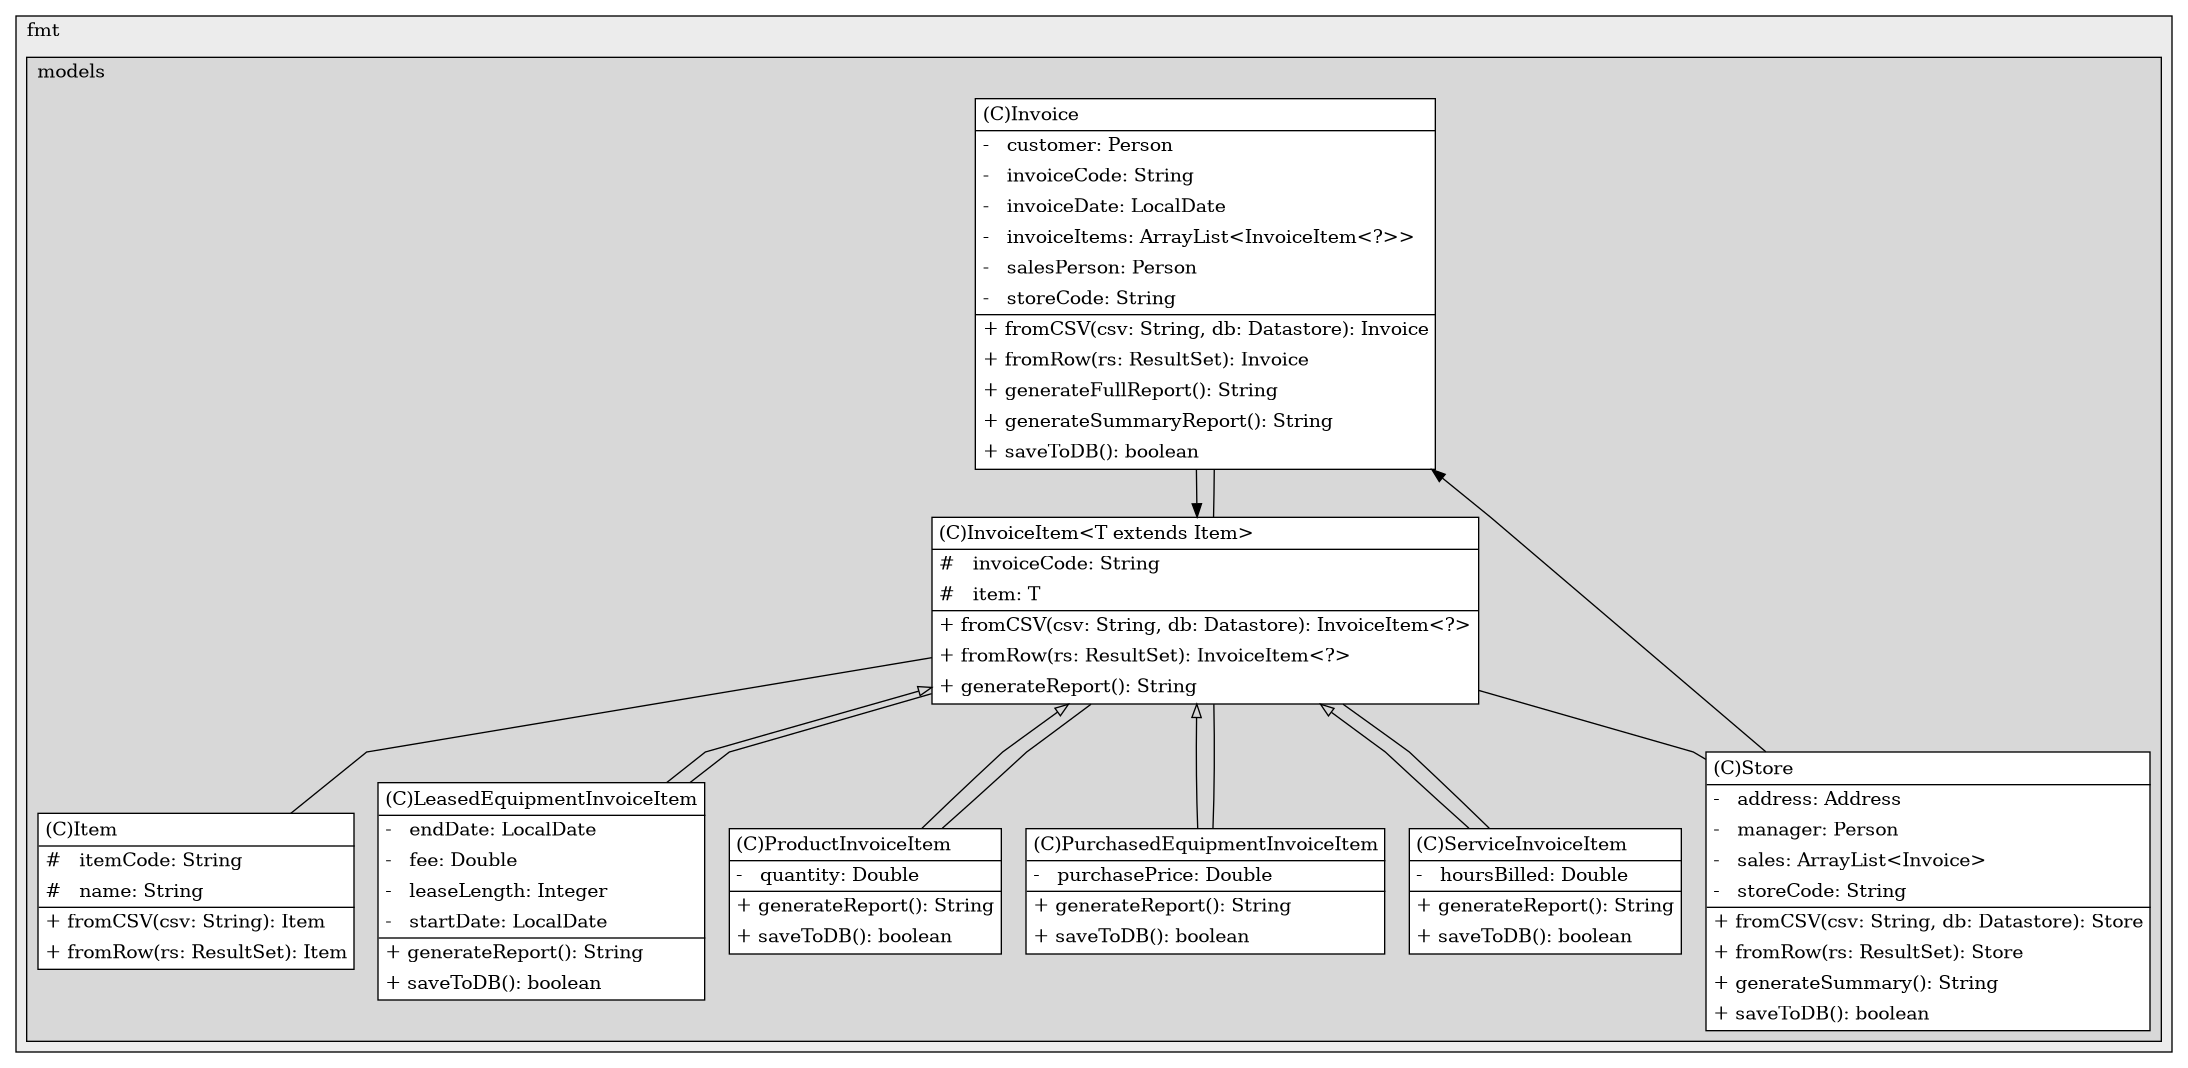 @startuml

/' diagram meta data start
config=StructureConfiguration;
{
  "projectClassification": {
    "searchMode": "OpenProject", // OpenProject, AllProjects
    "includedProjects": "",
    "pathEndKeywords": "*.impl",
    "isClientPath": "",
    "isClientName": "",
    "isTestPath": "",
    "isTestName": "",
    "isMappingPath": "",
    "isMappingName": "",
    "isDataAccessPath": "",
    "isDataAccessName": "",
    "isDataStructurePath": "",
    "isDataStructureName": "",
    "isInterfaceStructuresPath": "",
    "isInterfaceStructuresName": "",
    "isEntryPointPath": "",
    "isEntryPointName": "",
    "treatFinalFieldsAsMandatory": false
  },
  "graphRestriction": {
    "classPackageExcludeFilter": "",
    "classPackageIncludeFilter": "",
    "classNameExcludeFilter": "",
    "classNameIncludeFilter": "",
    "methodNameExcludeFilter": "",
    "methodNameIncludeFilter": "",
    "removeByInheritance": "", // inheritance/annotation based filtering is done in a second step
    "removeByAnnotation": "",
    "removeByClassPackage": "", // cleanup the graph after inheritance/annotation based filtering is done
    "removeByClassName": "",
    "cutMappings": false,
    "cutEnum": true,
    "cutTests": true,
    "cutClient": true,
    "cutDataAccess": false,
    "cutInterfaceStructures": false,
    "cutDataStructures": false,
    "cutGetterAndSetter": true,
    "cutConstructors": true
  },
  "graphTraversal": {
    "forwardDepth": 6,
    "backwardDepth": 6,
    "classPackageExcludeFilter": "",
    "classPackageIncludeFilter": "",
    "classNameExcludeFilter": "",
    "classNameIncludeFilter": "",
    "methodNameExcludeFilter": "",
    "methodNameIncludeFilter": "",
    "hideMappings": false,
    "hideDataStructures": false,
    "hidePrivateMethods": true,
    "hideInterfaceCalls": true, // indirection: implementation -> interface (is hidden) -> implementation
    "onlyShowApplicationEntryPoints": false, // root node is included
    "useMethodCallsForStructureDiagram": "ForwardOnly" // ForwardOnly, BothDirections, No
  },
  "details": {
    "aggregation": "GroupByClass", // ByClass, GroupByClass, None
    "showClassGenericTypes": true,
    "showMethods": true,
    "showMethodParameterNames": true,
    "showMethodParameterTypes": true,
    "showMethodReturnType": true,
    "showPackageLevels": 2,
    "showDetailedClassStructure": true
  },
  "rootClass": "com.fmt.ReportGenerator",
  "extensionCallbackMethod": "" // qualified.class.name#methodName - signature: public static String method(String)
}
diagram meta data end '/



digraph g {
    rankdir="TB"
    splines=polyline


'nodes
subgraph cluster_101517 {
   	label=fmt
	labeljust=l
	fillcolor="#ececec"
	style=filled

subgraph cluster_904348949 {
   	label=models
	labeljust=l
	fillcolor="#d8d8d8"
	style=filled


Invoice1788277384[
	label=<<TABLE BORDER="1" CELLBORDER="0" CELLPADDING="4" CELLSPACING="0">
<TR><TD ALIGN="LEFT" >(C)Invoice</TD></TR>
<HR/>
<TR><TD ALIGN="LEFT" >-   customer: Person </TD></TR>
<TR><TD ALIGN="LEFT" >-   invoiceCode: String </TD></TR>
<TR><TD ALIGN="LEFT" >-   invoiceDate: LocalDate </TD></TR>
<TR><TD ALIGN="LEFT" >-   invoiceItems: ArrayList&lt;InvoiceItem&lt;?&gt;&gt; </TD></TR>
<TR><TD ALIGN="LEFT" >-   salesPerson: Person </TD></TR>
<TR><TD ALIGN="LEFT" >-   storeCode: String </TD></TR>
<HR/>
<TR><TD ALIGN="LEFT" >+ fromCSV(csv: String, db: Datastore): Invoice</TD></TR>
<TR><TD ALIGN="LEFT" >+ fromRow(rs: ResultSet): Invoice</TD></TR>
<TR><TD ALIGN="LEFT" >+ generateFullReport(): String</TD></TR>
<TR><TD ALIGN="LEFT" >+ generateSummaryReport(): String</TD></TR>
<TR><TD ALIGN="LEFT" >+ saveToDB(): boolean</TD></TR>
</TABLE>>
	style=filled
	margin=0
	shape=plaintext
	fillcolor="#FFFFFF"
];

InvoiceItem72964457[
	label=<<TABLE BORDER="1" CELLBORDER="0" CELLPADDING="4" CELLSPACING="0">
<TR><TD ALIGN="LEFT" >(C)InvoiceItem&lt;T extends Item&gt;</TD></TR>
<HR/>
<TR><TD ALIGN="LEFT" >#   invoiceCode: String </TD></TR>
<TR><TD ALIGN="LEFT" >#   item: T </TD></TR>
<HR/>
<TR><TD ALIGN="LEFT" >+ fromCSV(csv: String, db: Datastore): InvoiceItem&lt;?&gt;</TD></TR>
<TR><TD ALIGN="LEFT" >+ fromRow(rs: ResultSet): InvoiceItem&lt;?&gt;</TD></TR>
<TR><TD ALIGN="LEFT" >+ generateReport(): String</TD></TR>
</TABLE>>
	style=filled
	margin=0
	shape=plaintext
	fillcolor="#FFFFFF"
];

Item200022070[
	label=<<TABLE BORDER="1" CELLBORDER="0" CELLPADDING="4" CELLSPACING="0">
<TR><TD ALIGN="LEFT" >(C)Item</TD></TR>
<HR/>
<TR><TD ALIGN="LEFT" >#   itemCode: String </TD></TR>
<TR><TD ALIGN="LEFT" >#   name: String </TD></TR>
<HR/>
<TR><TD ALIGN="LEFT" >+ fromCSV(csv: String): Item</TD></TR>
<TR><TD ALIGN="LEFT" >+ fromRow(rs: ResultSet): Item</TD></TR>
</TABLE>>
	style=filled
	margin=0
	shape=plaintext
	fillcolor="#FFFFFF"
];

LeasedEquipmentInvoiceItem72964457[
	label=<<TABLE BORDER="1" CELLBORDER="0" CELLPADDING="4" CELLSPACING="0">
<TR><TD ALIGN="LEFT" >(C)LeasedEquipmentInvoiceItem</TD></TR>
<HR/>
<TR><TD ALIGN="LEFT" >-   endDate: LocalDate </TD></TR>
<TR><TD ALIGN="LEFT" >-   fee: Double </TD></TR>
<TR><TD ALIGN="LEFT" >-   leaseLength: Integer </TD></TR>
<TR><TD ALIGN="LEFT" >-   startDate: LocalDate </TD></TR>
<HR/>
<TR><TD ALIGN="LEFT" >+ generateReport(): String</TD></TR>
<TR><TD ALIGN="LEFT" >+ saveToDB(): boolean</TD></TR>
</TABLE>>
	style=filled
	margin=0
	shape=plaintext
	fillcolor="#FFFFFF"
];


ProductInvoiceItem72964457[
	label=<<TABLE BORDER="1" CELLBORDER="0" CELLPADDING="4" CELLSPACING="0">
<TR><TD ALIGN="LEFT" >(C)ProductInvoiceItem</TD></TR>
<HR/>
<TR><TD ALIGN="LEFT" >-   quantity: Double </TD></TR>
<HR/>
<TR><TD ALIGN="LEFT" >+ generateReport(): String</TD></TR>
<TR><TD ALIGN="LEFT" >+ saveToDB(): boolean</TD></TR>
</TABLE>>
	style=filled
	margin=0
	shape=plaintext
	fillcolor="#FFFFFF"
];

PurchasedEquipmentInvoiceItem72964457[
	label=<<TABLE BORDER="1" CELLBORDER="0" CELLPADDING="4" CELLSPACING="0">
<TR><TD ALIGN="LEFT" >(C)PurchasedEquipmentInvoiceItem</TD></TR>
<HR/>
<TR><TD ALIGN="LEFT" >-   purchasePrice: Double </TD></TR>
<HR/>
<TR><TD ALIGN="LEFT" >+ generateReport(): String</TD></TR>
<TR><TD ALIGN="LEFT" >+ saveToDB(): boolean</TD></TR>
</TABLE>>
	style=filled
	margin=0
	shape=plaintext
	fillcolor="#FFFFFF"
];

ServiceInvoiceItem72964457[
	label=<<TABLE BORDER="1" CELLBORDER="0" CELLPADDING="4" CELLSPACING="0">
<TR><TD ALIGN="LEFT" >(C)ServiceInvoiceItem</TD></TR>
<HR/>
<TR><TD ALIGN="LEFT" >-   hoursBilled: Double </TD></TR>
<HR/>
<TR><TD ALIGN="LEFT" >+ generateReport(): String</TD></TR>
<TR><TD ALIGN="LEFT" >+ saveToDB(): boolean</TD></TR>
</TABLE>>
	style=filled
	margin=0
	shape=plaintext
	fillcolor="#FFFFFF"
];

Store1788277384[
	label=<<TABLE BORDER="1" CELLBORDER="0" CELLPADDING="4" CELLSPACING="0">
<TR><TD ALIGN="LEFT" >(C)Store</TD></TR>
<HR/>
<TR><TD ALIGN="LEFT" >-   address: Address </TD></TR>
<TR><TD ALIGN="LEFT" >-   manager: Person </TD></TR>
<TR><TD ALIGN="LEFT" >-   sales: ArrayList&lt;Invoice&gt; </TD></TR>
<TR><TD ALIGN="LEFT" >-   storeCode: String </TD></TR>
<HR/>
<TR><TD ALIGN="LEFT" >+ fromCSV(csv: String, db: Datastore): Store</TD></TR>
<TR><TD ALIGN="LEFT" >+ fromRow(rs: ResultSet): Store</TD></TR>
<TR><TD ALIGN="LEFT" >+ generateSummary(): String</TD></TR>
<TR><TD ALIGN="LEFT" >+ saveToDB(): boolean</TD></TR>
</TABLE>>
	style=filled
	margin=0
	shape=plaintext
	fillcolor="#FFFFFF"
];
}
}

'edges
Invoice1788277384 -> InvoiceItem72964457[];
InvoiceItem72964457 -> Invoice1788277384[arrowhead=none];
InvoiceItem72964457 -> Item200022070[arrowhead=none];
InvoiceItem72964457 -> LeasedEquipmentInvoiceItem72964457[arrowhead=none, arrowtail=empty, dir=both];
InvoiceItem72964457 -> LeasedEquipmentInvoiceItem72964457[arrowhead=none];
InvoiceItem72964457 -> ProductInvoiceItem72964457[arrowhead=none, arrowtail=empty, dir=both];
InvoiceItem72964457 -> ProductInvoiceItem72964457[arrowhead=none];
InvoiceItem72964457 -> PurchasedEquipmentInvoiceItem72964457[arrowhead=none, arrowtail=empty, dir=both];
InvoiceItem72964457 -> PurchasedEquipmentInvoiceItem72964457[arrowhead=none];
InvoiceItem72964457 -> ServiceInvoiceItem72964457[arrowhead=none, arrowtail=empty, dir=both];
InvoiceItem72964457 -> ServiceInvoiceItem72964457[arrowhead=none];
InvoiceItem72964457 -> Store1788277384[arrowhead=none];
Store1788277384 -> Invoice1788277384[];


}
@enduml